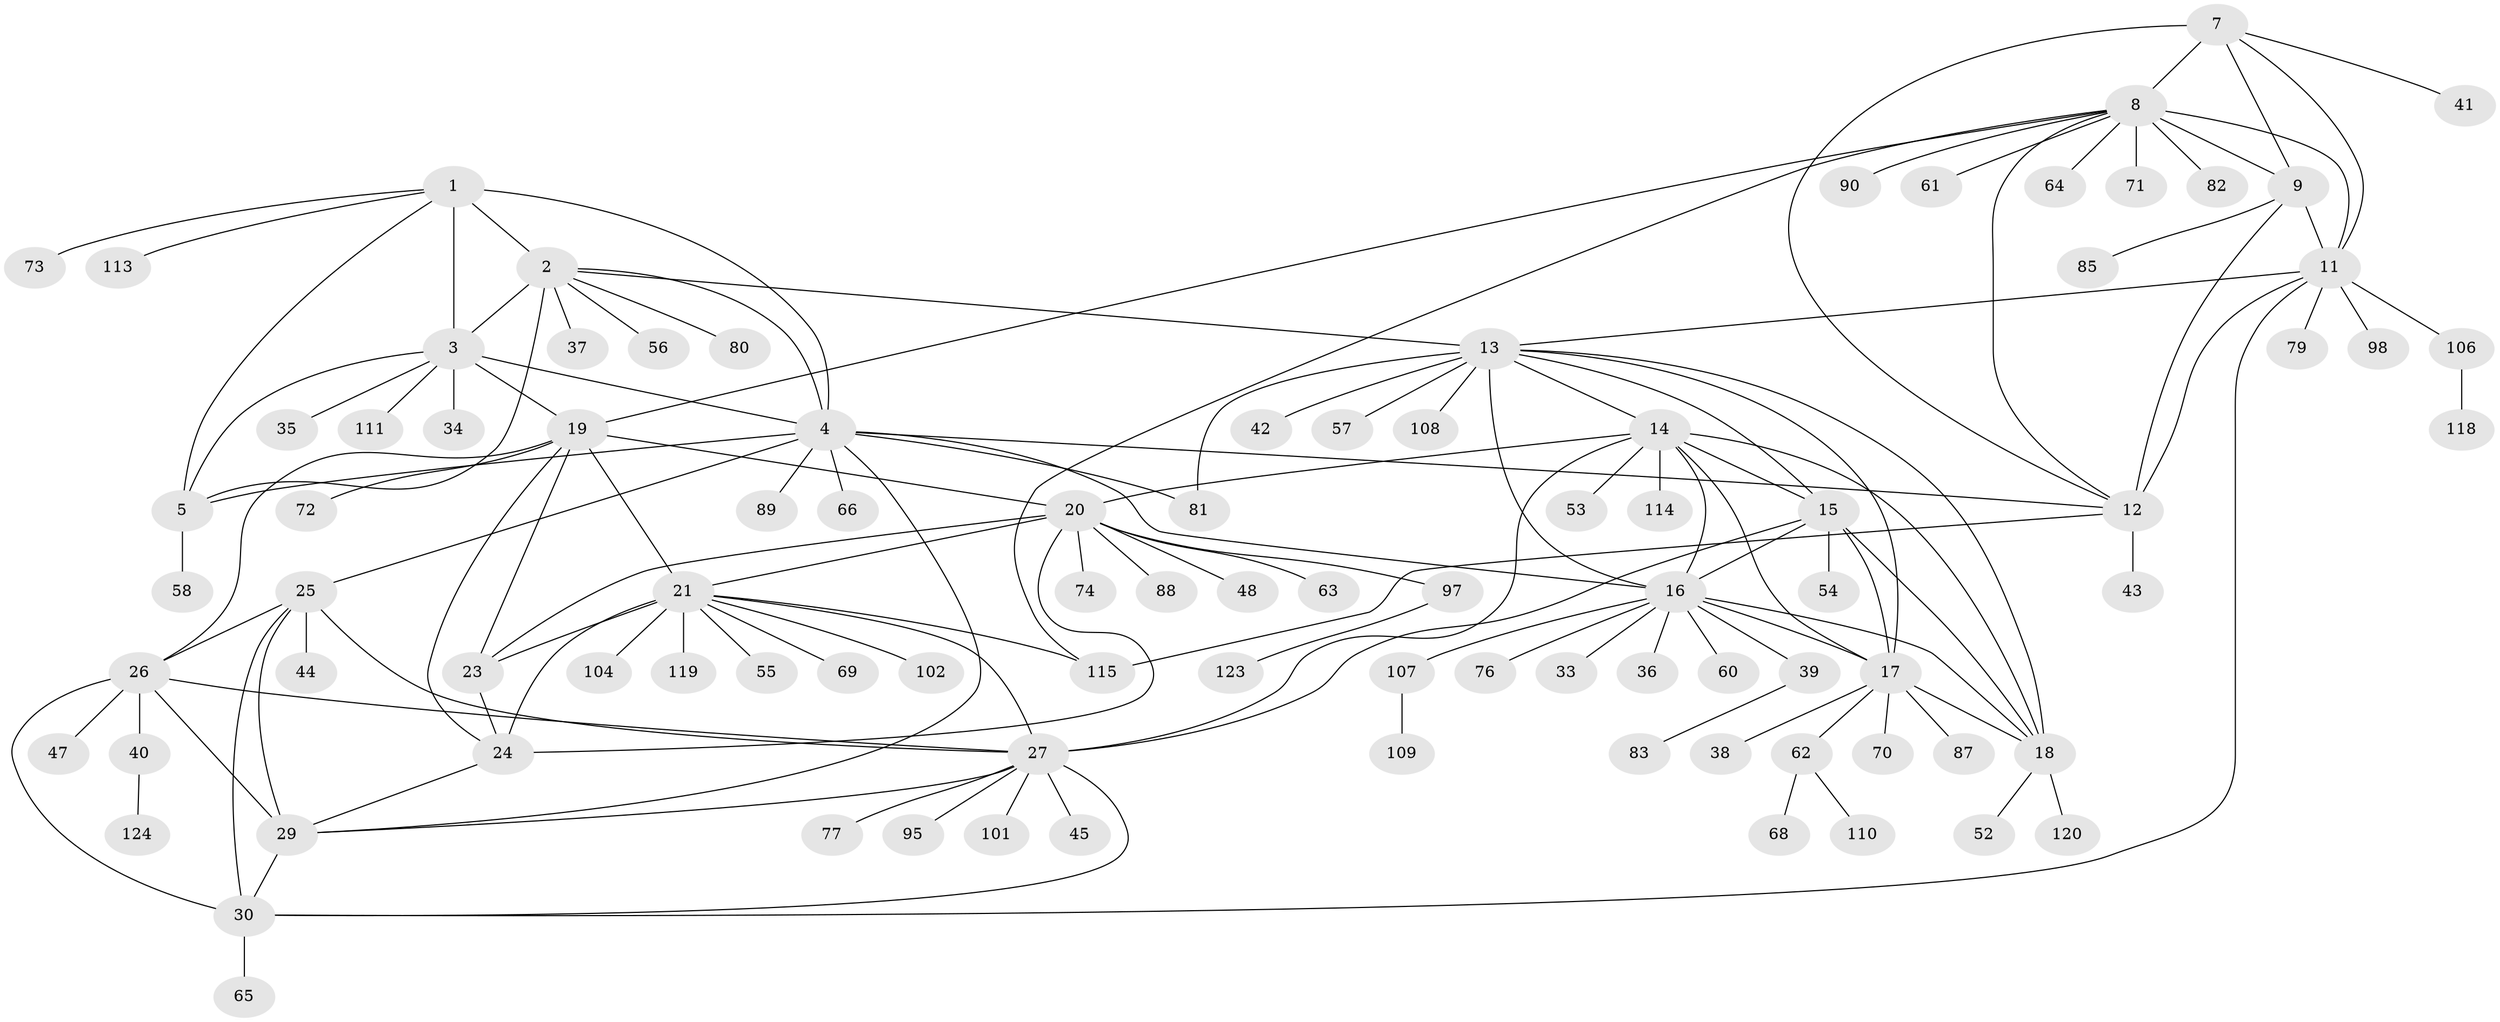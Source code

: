 // Generated by graph-tools (version 1.1) at 2025/52/02/27/25 19:52:15]
// undirected, 94 vertices, 141 edges
graph export_dot {
graph [start="1"]
  node [color=gray90,style=filled];
  1 [super="+94"];
  2 [super="+6"];
  3 [super="+31"];
  4 [super="+103"];
  5 [super="+122"];
  7;
  8 [super="+10"];
  9 [super="+116"];
  11 [super="+59"];
  12 [super="+67"];
  13 [super="+32"];
  14 [super="+99"];
  15 [super="+91"];
  16 [super="+46"];
  17 [super="+105"];
  18 [super="+112"];
  19 [super="+49"];
  20 [super="+75"];
  21 [super="+22"];
  23;
  24 [super="+78"];
  25 [super="+92"];
  26 [super="+28"];
  27 [super="+96"];
  29 [super="+86"];
  30 [super="+50"];
  33;
  34;
  35;
  36;
  37;
  38;
  39 [super="+51"];
  40 [super="+117"];
  41;
  42;
  43;
  44;
  45;
  47;
  48;
  52;
  53;
  54;
  55;
  56;
  57;
  58;
  60;
  61;
  62 [super="+100"];
  63;
  64;
  65;
  66 [super="+93"];
  68;
  69;
  70;
  71;
  72;
  73;
  74 [super="+84"];
  76;
  77;
  79;
  80;
  81;
  82;
  83;
  85;
  87;
  88;
  89;
  90;
  95;
  97;
  98;
  101;
  102;
  104;
  106;
  107;
  108;
  109;
  110;
  111;
  113;
  114;
  115 [super="+121"];
  118;
  119;
  120;
  123;
  124;
  1 -- 2 [weight=2];
  1 -- 3;
  1 -- 4;
  1 -- 5;
  1 -- 73;
  1 -- 113;
  2 -- 3 [weight=2];
  2 -- 4 [weight=2];
  2 -- 5 [weight=2];
  2 -- 37;
  2 -- 80;
  2 -- 13;
  2 -- 56;
  3 -- 4;
  3 -- 5;
  3 -- 19;
  3 -- 34;
  3 -- 35;
  3 -- 111;
  4 -- 5;
  4 -- 12;
  4 -- 16;
  4 -- 29;
  4 -- 66;
  4 -- 81;
  4 -- 89;
  4 -- 25;
  5 -- 58;
  7 -- 8 [weight=2];
  7 -- 9;
  7 -- 11;
  7 -- 12;
  7 -- 41;
  8 -- 9 [weight=2];
  8 -- 11 [weight=2];
  8 -- 12 [weight=2];
  8 -- 19;
  8 -- 61;
  8 -- 71;
  8 -- 90;
  8 -- 115;
  8 -- 64;
  8 -- 82;
  9 -- 11;
  9 -- 12;
  9 -- 85;
  11 -- 12;
  11 -- 13;
  11 -- 30;
  11 -- 79;
  11 -- 106;
  11 -- 98;
  12 -- 43;
  12 -- 115;
  13 -- 14;
  13 -- 15;
  13 -- 16;
  13 -- 17;
  13 -- 18;
  13 -- 42;
  13 -- 81;
  13 -- 108;
  13 -- 57;
  14 -- 15;
  14 -- 16;
  14 -- 17;
  14 -- 18;
  14 -- 20;
  14 -- 53;
  14 -- 114;
  14 -- 27;
  15 -- 16;
  15 -- 17;
  15 -- 18;
  15 -- 27;
  15 -- 54;
  16 -- 17;
  16 -- 18;
  16 -- 33;
  16 -- 36;
  16 -- 39;
  16 -- 60;
  16 -- 107;
  16 -- 76;
  17 -- 18;
  17 -- 38;
  17 -- 62;
  17 -- 70;
  17 -- 87;
  18 -- 52;
  18 -- 120;
  19 -- 20;
  19 -- 21 [weight=2];
  19 -- 23;
  19 -- 24;
  19 -- 72;
  19 -- 26;
  20 -- 21 [weight=2];
  20 -- 23;
  20 -- 24;
  20 -- 48;
  20 -- 63;
  20 -- 74;
  20 -- 88;
  20 -- 97;
  21 -- 23 [weight=2];
  21 -- 24 [weight=2];
  21 -- 27;
  21 -- 69;
  21 -- 119;
  21 -- 102;
  21 -- 104;
  21 -- 115;
  21 -- 55;
  23 -- 24;
  24 -- 29;
  25 -- 26 [weight=2];
  25 -- 27;
  25 -- 29;
  25 -- 30;
  25 -- 44;
  26 -- 27 [weight=2];
  26 -- 29 [weight=2];
  26 -- 30 [weight=2];
  26 -- 40;
  26 -- 47;
  27 -- 29;
  27 -- 30;
  27 -- 45;
  27 -- 77;
  27 -- 95;
  27 -- 101;
  29 -- 30;
  30 -- 65;
  39 -- 83;
  40 -- 124;
  62 -- 68;
  62 -- 110;
  97 -- 123;
  106 -- 118;
  107 -- 109;
}
